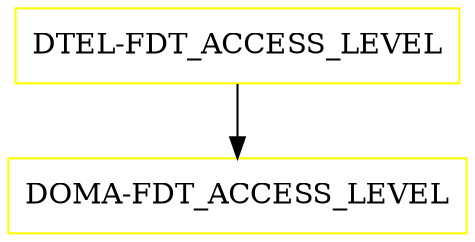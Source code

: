 digraph G {
  "DTEL-FDT_ACCESS_LEVEL" [shape=box,color=yellow];
  "DOMA-FDT_ACCESS_LEVEL" [shape=box,color=yellow,URL="./DOMA_FDT_ACCESS_LEVEL.html"];
  "DTEL-FDT_ACCESS_LEVEL" -> "DOMA-FDT_ACCESS_LEVEL";
}

